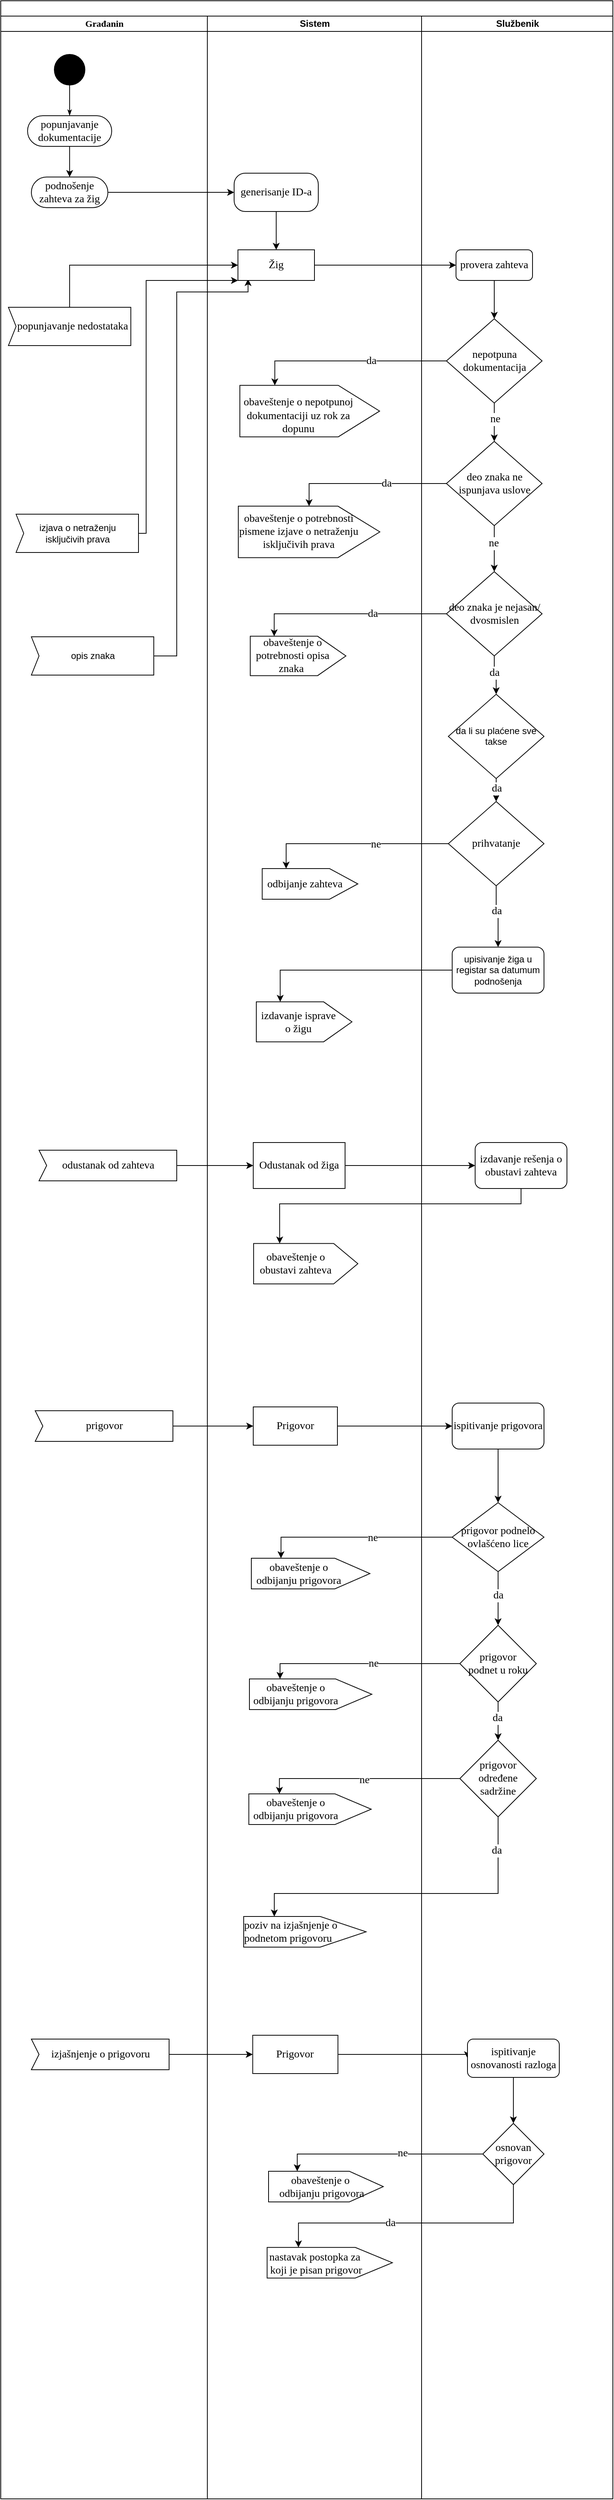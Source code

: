 <mxfile version="20.8.5" type="device"><diagram name="Page-1" id="0783ab3e-0a74-02c8-0abd-f7b4e66b4bec"><mxGraphModel dx="1750" dy="1972" grid="1" gridSize="10" guides="1" tooltips="1" connect="1" arrows="1" fold="1" page="1" pageScale="1" pageWidth="850" pageHeight="1100" background="none" math="0" shadow="0"><root><mxCell id="0"/><mxCell id="1" parent="0"/><mxCell id="1c1d494c118603dd-1" value="" style="swimlane;html=1;childLayout=stackLayout;startSize=20;rounded=0;shadow=0;comic=0;labelBackgroundColor=none;strokeWidth=1;fontFamily=Verdana;fontSize=12;align=center;" parent="1" vertex="1"><mxGeometry x="40" y="-10" width="800" height="3260" as="geometry"/></mxCell><mxCell id="1c1d494c118603dd-2" value="&lt;font face=&quot;Verdana&quot;&gt;Građanin&lt;/font&gt;" style="swimlane;html=1;startSize=20;" parent="1c1d494c118603dd-1" vertex="1"><mxGeometry y="20" width="270" height="3240" as="geometry"/></mxCell><mxCell id="60571a20871a0731-4" value="" style="ellipse;whiteSpace=wrap;html=1;rounded=0;shadow=0;comic=0;labelBackgroundColor=none;strokeWidth=1;fillColor=#000000;fontFamily=Verdana;fontSize=12;align=center;" parent="1c1d494c118603dd-2" vertex="1"><mxGeometry x="70" y="50" width="40" height="40" as="geometry"/></mxCell><mxCell id="60571a20871a0731-8" value="&lt;font style=&quot;font-size: 14px;&quot; face=&quot;Times New Roman&quot;&gt;podnošenje zahteva za žig&lt;/font&gt;" style="rounded=1;whiteSpace=wrap;html=1;shadow=0;comic=0;labelBackgroundColor=none;strokeWidth=1;fontFamily=Verdana;fontSize=12;align=center;arcSize=50;" parent="1c1d494c118603dd-2" vertex="1"><mxGeometry x="40" y="210" width="100" height="40" as="geometry"/></mxCell><mxCell id="1c1d494c118603dd-27" style="edgeStyle=orthogonalEdgeStyle;rounded=0;html=1;labelBackgroundColor=none;startArrow=none;startFill=0;startSize=5;endArrow=classicThin;endFill=1;endSize=5;jettySize=auto;orthogonalLoop=1;strokeWidth=1;fontFamily=Verdana;fontSize=12;entryX=0.5;entryY=0;entryDx=0;entryDy=0;" parent="1c1d494c118603dd-2" source="60571a20871a0731-4" target="tNvhKWB6MyAoF--lFvBi-13" edge="1"><mxGeometry relative="1" as="geometry"><Array as="points"><mxPoint x="90" y="110"/></Array></mxGeometry></mxCell><mxCell id="tNvhKWB6MyAoF--lFvBi-14" style="edgeStyle=orthogonalEdgeStyle;rounded=0;orthogonalLoop=1;jettySize=auto;html=1;exitX=0.5;exitY=1;exitDx=0;exitDy=0;entryX=0.5;entryY=0;entryDx=0;entryDy=0;" parent="1c1d494c118603dd-2" source="tNvhKWB6MyAoF--lFvBi-13" target="60571a20871a0731-8" edge="1"><mxGeometry relative="1" as="geometry"><mxPoint x="90" y="220" as="targetPoint"/></mxGeometry></mxCell><mxCell id="tNvhKWB6MyAoF--lFvBi-13" value="&lt;font face=&quot;Times New Roman&quot; style=&quot;font-size: 14px;&quot;&gt;popunjavanje dokumentacije&lt;/font&gt;" style="rounded=1;whiteSpace=wrap;html=1;shadow=0;comic=0;labelBackgroundColor=none;strokeWidth=1;fontFamily=Verdana;fontSize=12;align=center;arcSize=50;" parent="1c1d494c118603dd-2" vertex="1"><mxGeometry x="35" y="130" width="110" height="40" as="geometry"/></mxCell><mxCell id="tNvhKWB6MyAoF--lFvBi-35" value="&lt;font style=&quot;font-size: 14px;&quot; face=&quot;Times New Roman&quot;&gt;&amp;nbsp; popunjavanje nedostataka&lt;/font&gt;" style="html=1;shadow=0;dashed=0;align=center;verticalAlign=middle;shape=mxgraph.arrows2.arrow;dy=0;dx=0;notch=10;strokeColor=#000000;fontColor=#000000;fillColor=#FFFFFF;" parent="1c1d494c118603dd-2" vertex="1"><mxGeometry x="10" y="380" width="160" height="50" as="geometry"/></mxCell><mxCell id="tNvhKWB6MyAoF--lFvBi-41" value="&lt;font face=&quot;Times New Roman&quot;&gt;&lt;span style=&quot;font-size: 14px;&quot;&gt;odustanak od zahteva&lt;br&gt;&lt;/span&gt;&lt;/font&gt;" style="html=1;shadow=0;dashed=0;align=center;verticalAlign=middle;shape=mxgraph.arrows2.arrow;dy=0;dx=0;notch=10;strokeColor=#000000;fontColor=#000000;fillColor=#FFFFFF;" parent="1c1d494c118603dd-2" vertex="1"><mxGeometry x="50" y="1480" width="180" height="40" as="geometry"/></mxCell><mxCell id="tNvhKWB6MyAoF--lFvBi-82" value="izjava o netraženju &lt;br&gt;isključivih prava" style="html=1;shadow=0;dashed=0;align=center;verticalAlign=middle;shape=mxgraph.arrows2.arrow;dy=0;dx=0;notch=10;strokeColor=#000000;fontColor=#000000;fillColor=#FFFFFF;" parent="1c1d494c118603dd-2" vertex="1"><mxGeometry x="20" y="650" width="160" height="50" as="geometry"/></mxCell><mxCell id="tNvhKWB6MyAoF--lFvBi-84" value="opis znaka" style="html=1;shadow=0;dashed=0;align=center;verticalAlign=middle;shape=mxgraph.arrows2.arrow;dy=0;dx=0;notch=10;strokeColor=#000000;fontColor=#000000;fillColor=#FFFFFF;" parent="1c1d494c118603dd-2" vertex="1"><mxGeometry x="40" y="810" width="160" height="50" as="geometry"/></mxCell><mxCell id="tNvhKWB6MyAoF--lFvBi-40" value="&lt;font face=&quot;Times New Roman&quot;&gt;&lt;span style=&quot;font-size: 14px;&quot;&gt;prigovor&lt;/span&gt;&lt;/font&gt;" style="html=1;shadow=0;dashed=0;align=center;verticalAlign=middle;shape=mxgraph.arrows2.arrow;dy=0;dx=0;notch=10;strokeColor=#000000;fontColor=#000000;fillColor=#FFFFFF;" parent="1c1d494c118603dd-2" vertex="1"><mxGeometry x="45" y="1820" width="180" height="40" as="geometry"/></mxCell><mxCell id="tNvhKWB6MyAoF--lFvBi-275" value="&lt;font face=&quot;Times New Roman&quot;&gt;&lt;span style=&quot;font-size: 14px;&quot;&gt;izjašnjenje o prigovoru&lt;/span&gt;&lt;/font&gt;" style="html=1;shadow=0;dashed=0;align=center;verticalAlign=middle;shape=mxgraph.arrows2.arrow;dy=0;dx=0;notch=10;strokeColor=#000000;fontColor=#000000;fillColor=#FFFFFF;" parent="1c1d494c118603dd-2" vertex="1"><mxGeometry x="40" y="2640" width="180" height="40" as="geometry"/></mxCell><mxCell id="1c1d494c118603dd-42" style="edgeStyle=none;rounded=0;html=1;labelBackgroundColor=none;startArrow=none;startFill=0;startSize=5;endArrow=classicThin;endFill=1;endSize=5;jettySize=auto;orthogonalLoop=1;strokeWidth=1;fontFamily=Verdana;fontSize=12" parent="1c1d494c118603dd-1" edge="1"><mxGeometry relative="1" as="geometry"><mxPoint x="435" y="628.043" as="sourcePoint"/></mxGeometry></mxCell><mxCell id="tNvhKWB6MyAoF--lFvBi-62" style="edgeStyle=orthogonalEdgeStyle;rounded=0;orthogonalLoop=1;jettySize=auto;html=1;fontFamily=Times New Roman;fontSize=14;" parent="1c1d494c118603dd-1" source="60571a20871a0731-8" target="tNvhKWB6MyAoF--lFvBi-20" edge="1"><mxGeometry relative="1" as="geometry"/></mxCell><mxCell id="tNvhKWB6MyAoF--lFvBi-63" style="edgeStyle=orthogonalEdgeStyle;rounded=0;orthogonalLoop=1;jettySize=auto;html=1;fontFamily=Times New Roman;fontSize=14;" parent="1c1d494c118603dd-1" source="tNvhKWB6MyAoF--lFvBi-35" target="tNvhKWB6MyAoF--lFvBi-22" edge="1"><mxGeometry relative="1" as="geometry"><Array as="points"><mxPoint x="90" y="345"/></Array></mxGeometry></mxCell><mxCell id="tNvhKWB6MyAoF--lFvBi-91" style="edgeStyle=orthogonalEdgeStyle;rounded=0;orthogonalLoop=1;jettySize=auto;html=1;fontFamily=Times New Roman;fontSize=14;entryX=1;entryY=0.25;entryDx=0;entryDy=0;" parent="1c1d494c118603dd-1" source="tNvhKWB6MyAoF--lFvBi-38" target="tNvhKWB6MyAoF--lFvBi-92" edge="1"><mxGeometry relative="1" as="geometry"><mxPoint x="340.69" y="1278.9" as="targetPoint"/></mxGeometry></mxCell><mxCell id="tNvhKWB6MyAoF--lFvBi-44" style="edgeStyle=orthogonalEdgeStyle;rounded=0;orthogonalLoop=1;jettySize=auto;html=1;fontFamily=Times New Roman;fontSize=14;exitX=1;exitY=0.5;exitDx=0;exitDy=0;exitPerimeter=0;" parent="1c1d494c118603dd-1" source="tNvhKWB6MyAoF--lFvBi-41" target="tNvhKWB6MyAoF--lFvBi-45" edge="1"><mxGeometry relative="1" as="geometry"><mxPoint x="340" y="1105" as="targetPoint"/><mxPoint x="210" y="1105" as="sourcePoint"/><Array as="points"><mxPoint x="290" y="1520"/><mxPoint x="290" y="1520"/></Array></mxGeometry></mxCell><mxCell id="tNvhKWB6MyAoF--lFvBi-46" style="edgeStyle=orthogonalEdgeStyle;rounded=0;orthogonalLoop=1;jettySize=auto;html=1;fontFamily=Times New Roman;fontSize=14;entryX=0;entryY=0.5;entryDx=0;entryDy=0;" parent="1c1d494c118603dd-1" source="tNvhKWB6MyAoF--lFvBi-45" target="tNvhKWB6MyAoF--lFvBi-47" edge="1"><mxGeometry relative="1" as="geometry"><mxPoint x="590" y="1105" as="targetPoint"/></mxGeometry></mxCell><mxCell id="tNvhKWB6MyAoF--lFvBi-70" style="edgeStyle=orthogonalEdgeStyle;rounded=0;orthogonalLoop=1;jettySize=auto;html=1;entryX=1;entryY=0.5;entryDx=0;entryDy=0;fontFamily=Times New Roman;fontSize=14;" parent="1c1d494c118603dd-1" source="tNvhKWB6MyAoF--lFvBi-55" target="tNvhKWB6MyAoF--lFvBi-58" edge="1"><mxGeometry relative="1" as="geometry"/></mxCell><mxCell id="tNvhKWB6MyAoF--lFvBi-75" value="da" style="edgeLabel;html=1;align=center;verticalAlign=middle;resizable=0;points=[];fontSize=14;fontFamily=Times New Roman;" parent="tNvhKWB6MyAoF--lFvBi-70" vertex="1" connectable="0"><mxGeometry x="-0.242" relative="1" as="geometry"><mxPoint as="offset"/></mxGeometry></mxCell><mxCell id="tNvhKWB6MyAoF--lFvBi-80" style="edgeStyle=orthogonalEdgeStyle;rounded=0;orthogonalLoop=1;jettySize=auto;html=1;entryX=1;entryY=0.25;entryDx=0;entryDy=0;fontFamily=Times New Roman;fontSize=14;" parent="1c1d494c118603dd-1" source="tNvhKWB6MyAoF--lFvBi-73" target="tNvhKWB6MyAoF--lFvBi-78" edge="1"><mxGeometry relative="1" as="geometry"/></mxCell><mxCell id="tNvhKWB6MyAoF--lFvBi-81" value="da" style="edgeLabel;html=1;align=center;verticalAlign=middle;resizable=0;points=[];fontSize=14;fontFamily=Times New Roman;" parent="tNvhKWB6MyAoF--lFvBi-80" vertex="1" connectable="0"><mxGeometry x="-0.241" relative="1" as="geometry"><mxPoint as="offset"/></mxGeometry></mxCell><mxCell id="tNvhKWB6MyAoF--lFvBi-83" style="edgeStyle=orthogonalEdgeStyle;rounded=0;orthogonalLoop=1;jettySize=auto;html=1;entryX=0;entryY=1;entryDx=0;entryDy=0;fontFamily=Times New Roman;fontSize=14;" parent="1c1d494c118603dd-1" source="tNvhKWB6MyAoF--lFvBi-82" target="tNvhKWB6MyAoF--lFvBi-22" edge="1"><mxGeometry relative="1" as="geometry"><Array as="points"><mxPoint x="190" y="695"/><mxPoint x="190" y="365"/></Array></mxGeometry></mxCell><mxCell id="tNvhKWB6MyAoF--lFvBi-85" style="edgeStyle=orthogonalEdgeStyle;rounded=0;orthogonalLoop=1;jettySize=auto;html=1;entryX=0.132;entryY=0.952;entryDx=0;entryDy=0;entryPerimeter=0;fontFamily=Times New Roman;fontSize=14;" parent="1c1d494c118603dd-1" source="tNvhKWB6MyAoF--lFvBi-84" target="tNvhKWB6MyAoF--lFvBi-22" edge="1"><mxGeometry relative="1" as="geometry"><Array as="points"><mxPoint x="230" y="855"/><mxPoint x="230" y="380"/><mxPoint x="323" y="380"/></Array></mxGeometry></mxCell><mxCell id="tNvhKWB6MyAoF--lFvBi-167" value="" style="edgeStyle=orthogonalEdgeStyle;rounded=0;orthogonalLoop=1;jettySize=auto;html=1;fontFamily=Times New Roman;fontSize=14;entryX=1;entryY=0.25;entryDx=0;entryDy=0;" parent="1c1d494c118603dd-1" source="tNvhKWB6MyAoF--lFvBi-86" target="tNvhKWB6MyAoF--lFvBi-164" edge="1"><mxGeometry relative="1" as="geometry"/></mxCell><mxCell id="tNvhKWB6MyAoF--lFvBi-301" value="ne" style="edgeLabel;html=1;align=center;verticalAlign=middle;resizable=0;points=[];fontSize=14;fontFamily=Times New Roman;" parent="tNvhKWB6MyAoF--lFvBi-167" vertex="1" connectable="0"><mxGeometry x="-0.22" y="1" relative="1" as="geometry"><mxPoint as="offset"/></mxGeometry></mxCell><mxCell id="tNvhKWB6MyAoF--lFvBi-172" style="edgeStyle=orthogonalEdgeStyle;rounded=0;orthogonalLoop=1;jettySize=auto;html=1;fontFamily=Times New Roman;fontSize=14;" parent="1c1d494c118603dd-1" source="tNvhKWB6MyAoF--lFvBi-40" target="tNvhKWB6MyAoF--lFvBi-171" edge="1"><mxGeometry relative="1" as="geometry"/></mxCell><mxCell id="tNvhKWB6MyAoF--lFvBi-262" style="edgeStyle=orthogonalEdgeStyle;rounded=0;orthogonalLoop=1;jettySize=auto;html=1;entryX=1;entryY=0.25;entryDx=0;entryDy=0;fontFamily=Times New Roman;fontSize=14;" parent="1c1d494c118603dd-1" source="tNvhKWB6MyAoF--lFvBi-175" target="tNvhKWB6MyAoF--lFvBi-185" edge="1"><mxGeometry relative="1" as="geometry"/></mxCell><mxCell id="tNvhKWB6MyAoF--lFvBi-303" value="ne" style="edgeLabel;html=1;align=center;verticalAlign=middle;resizable=0;points=[];fontSize=14;fontFamily=Times New Roman;" parent="tNvhKWB6MyAoF--lFvBi-262" vertex="1" connectable="0"><mxGeometry x="-0.173" y="1" relative="1" as="geometry"><mxPoint as="offset"/></mxGeometry></mxCell><mxCell id="tNvhKWB6MyAoF--lFvBi-267" style="edgeStyle=orthogonalEdgeStyle;rounded=0;orthogonalLoop=1;jettySize=auto;html=1;fontFamily=Times New Roman;fontSize=14;entryX=1;entryY=0.25;entryDx=0;entryDy=0;" parent="1c1d494c118603dd-1" source="tNvhKWB6MyAoF--lFvBi-177" target="tNvhKWB6MyAoF--lFvBi-261" edge="1"><mxGeometry relative="1" as="geometry"><mxPoint x="500" y="2130" as="targetPoint"/></mxGeometry></mxCell><mxCell id="tNvhKWB6MyAoF--lFvBi-304" value="ne" style="edgeLabel;html=1;align=center;verticalAlign=middle;resizable=0;points=[];fontSize=14;fontFamily=Times New Roman;" parent="tNvhKWB6MyAoF--lFvBi-267" vertex="1" connectable="0"><mxGeometry x="-0.109" relative="1" as="geometry"><mxPoint as="offset"/></mxGeometry></mxCell><mxCell id="tNvhKWB6MyAoF--lFvBi-268" style="edgeStyle=orthogonalEdgeStyle;rounded=0;orthogonalLoop=1;jettySize=auto;html=1;entryX=1;entryY=0.25;entryDx=0;entryDy=0;fontFamily=Times New Roman;fontSize=14;" parent="1c1d494c118603dd-1" source="tNvhKWB6MyAoF--lFvBi-182" target="tNvhKWB6MyAoF--lFvBi-264" edge="1"><mxGeometry relative="1" as="geometry"/></mxCell><mxCell id="tNvhKWB6MyAoF--lFvBi-305" value="ne" style="edgeLabel;html=1;align=center;verticalAlign=middle;resizable=0;points=[];fontSize=14;fontFamily=Times New Roman;" parent="tNvhKWB6MyAoF--lFvBi-268" vertex="1" connectable="0"><mxGeometry x="-0.017" y="2" relative="1" as="geometry"><mxPoint as="offset"/></mxGeometry></mxCell><mxCell id="tNvhKWB6MyAoF--lFvBi-272" style="edgeStyle=orthogonalEdgeStyle;rounded=0;orthogonalLoop=1;jettySize=auto;html=1;entryX=1;entryY=0.25;entryDx=0;entryDy=0;fontFamily=Times New Roman;fontSize=14;" parent="1c1d494c118603dd-1" source="tNvhKWB6MyAoF--lFvBi-182" target="tNvhKWB6MyAoF--lFvBi-269" edge="1"><mxGeometry relative="1" as="geometry"><Array as="points"><mxPoint x="650" y="2470"/><mxPoint x="358" y="2470"/></Array></mxGeometry></mxCell><mxCell id="tNvhKWB6MyAoF--lFvBi-273" value="da" style="edgeLabel;html=1;align=center;verticalAlign=middle;resizable=0;points=[];fontSize=14;fontFamily=Times New Roman;" parent="tNvhKWB6MyAoF--lFvBi-272" vertex="1" connectable="0"><mxGeometry x="-0.793" y="-2" relative="1" as="geometry"><mxPoint as="offset"/></mxGeometry></mxCell><mxCell id="tNvhKWB6MyAoF--lFvBi-279" value="" style="edgeStyle=orthogonalEdgeStyle;rounded=0;orthogonalLoop=1;jettySize=auto;html=1;fontFamily=Times New Roman;fontSize=14;" parent="1c1d494c118603dd-1" source="tNvhKWB6MyAoF--lFvBi-275" target="tNvhKWB6MyAoF--lFvBi-278" edge="1"><mxGeometry relative="1" as="geometry"/></mxCell><mxCell id="tNvhKWB6MyAoF--lFvBi-284" style="edgeStyle=orthogonalEdgeStyle;rounded=0;orthogonalLoop=1;jettySize=auto;html=1;entryX=0;entryY=0.5;entryDx=0;entryDy=0;fontFamily=Times New Roman;fontSize=14;" parent="1c1d494c118603dd-1" source="tNvhKWB6MyAoF--lFvBi-278" target="tNvhKWB6MyAoF--lFvBi-283" edge="1"><mxGeometry relative="1" as="geometry"><Array as="points"><mxPoint x="610" y="2680"/></Array></mxGeometry></mxCell><mxCell id="1c1d494c118603dd-3" value="Sistem" style="swimlane;html=1;startSize=20;" parent="1c1d494c118603dd-1" vertex="1"><mxGeometry x="270" y="20" width="280" height="3240" as="geometry"/></mxCell><mxCell id="tNvhKWB6MyAoF--lFvBi-23" value="" style="edgeStyle=orthogonalEdgeStyle;rounded=0;orthogonalLoop=1;jettySize=auto;html=1;" parent="1c1d494c118603dd-3" source="tNvhKWB6MyAoF--lFvBi-20" target="tNvhKWB6MyAoF--lFvBi-22" edge="1"><mxGeometry relative="1" as="geometry"/></mxCell><mxCell id="tNvhKWB6MyAoF--lFvBi-20" value="&lt;font style=&quot;font-size: 14px;&quot; face=&quot;Times New Roman&quot;&gt;generisanje ID-a&lt;/font&gt;" style="whiteSpace=wrap;html=1;fontFamily=Verdana;fillColor=rgb(255, 255, 255);rounded=1;shadow=0;comic=0;labelBackgroundColor=none;strokeWidth=1;arcSize=29;" parent="1c1d494c118603dd-3" vertex="1"><mxGeometry x="35" y="205" width="110" height="50" as="geometry"/></mxCell><mxCell id="tNvhKWB6MyAoF--lFvBi-22" value="&lt;font style=&quot;font-size: 14px;&quot; face=&quot;Times New Roman&quot;&gt;Žig&lt;/font&gt;" style="whiteSpace=wrap;html=1;fontFamily=Verdana;fillColor=rgb(255, 255, 255);rounded=1;shadow=0;comic=0;labelBackgroundColor=none;strokeWidth=1;arcSize=0;" parent="1c1d494c118603dd-3" vertex="1"><mxGeometry x="40" y="305" width="100" height="40" as="geometry"/></mxCell><mxCell id="tNvhKWB6MyAoF--lFvBi-9" value="" style="shape=offPageConnector;whiteSpace=wrap;html=1;strokeColor=#000000;fillColor=#FFFFFF;rotation=-90;size=0.296;" parent="1c1d494c118603dd-3" vertex="1"><mxGeometry x="100.23" y="424.15" width="67.19" height="182.65" as="geometry"/></mxCell><mxCell id="tNvhKWB6MyAoF--lFvBi-34" value="&lt;font face=&quot;Times New Roman&quot;&gt;obaveštenje o nepotpunoj dokumentaciji uz rok za dopunu&lt;/font&gt;" style="text;html=1;strokeColor=none;fillColor=none;align=center;verticalAlign=middle;whiteSpace=wrap;rounded=0;fontSize=14;" parent="1c1d494c118603dd-3" vertex="1"><mxGeometry x="43.59" y="510.0" width="150" height="21.26" as="geometry"/></mxCell><mxCell id="tNvhKWB6MyAoF--lFvBi-45" value="Odustanak od žiga" style="rounded=1;whiteSpace=wrap;html=1;fontFamily=Times New Roman;fontSize=14;arcSize=0;" parent="1c1d494c118603dd-3" vertex="1"><mxGeometry x="60" y="1470" width="120" height="60" as="geometry"/></mxCell><mxCell id="tNvhKWB6MyAoF--lFvBi-49" value="" style="shape=offPageConnector;whiteSpace=wrap;html=1;strokeColor=#000000;fillColor=#FFFFFF;rotation=-90;size=0.232;" parent="1c1d494c118603dd-3" vertex="1"><mxGeometry x="102.19" y="1560" width="52.81" height="136.25" as="geometry"/></mxCell><mxCell id="tNvhKWB6MyAoF--lFvBi-50" value="obaveštenje o &lt;br&gt;obustavi zahteva" style="text;html=1;align=center;verticalAlign=middle;resizable=0;points=[];autosize=1;strokeColor=none;fillColor=none;fontSize=14;fontFamily=Times New Roman;" parent="1c1d494c118603dd-3" vertex="1"><mxGeometry x="55" y="1603.13" width="120" height="50" as="geometry"/></mxCell><mxCell id="tNvhKWB6MyAoF--lFvBi-58" value="" style="shape=offPageConnector;whiteSpace=wrap;html=1;strokeColor=#000000;fillColor=#FFFFFF;rotation=-90;size=0.296;" parent="1c1d494c118603dd-3" vertex="1"><mxGeometry x="99.37" y="580.63" width="67.19" height="185" as="geometry"/></mxCell><mxCell id="tNvhKWB6MyAoF--lFvBi-59" value="obaveštenje o potrebnosti &lt;br&gt;pismene izjave o netraženju &lt;br&gt;isključivih prava" style="text;html=1;align=center;verticalAlign=middle;resizable=0;points=[];autosize=1;strokeColor=none;fillColor=none;fontSize=14;fontFamily=Times New Roman;" parent="1c1d494c118603dd-3" vertex="1"><mxGeometry x="28.61" y="643.13" width="180" height="60" as="geometry"/></mxCell><mxCell id="tNvhKWB6MyAoF--lFvBi-78" value="" style="shape=offPageConnector;whiteSpace=wrap;html=1;strokeColor=#000000;fillColor=#FFFFFF;rotation=-90;size=0.296;" parent="1c1d494c118603dd-3" vertex="1"><mxGeometry x="92.9" y="772.5" width="51.41" height="125" as="geometry"/></mxCell><mxCell id="tNvhKWB6MyAoF--lFvBi-79" value="obaveštenje o potrebnosti opisa znaka&amp;nbsp;" style="text;html=1;strokeColor=none;fillColor=none;align=center;verticalAlign=middle;whiteSpace=wrap;rounded=0;fontFamily=Times New Roman;fontSize=14;" parent="1c1d494c118603dd-3" vertex="1"><mxGeometry x="48.9" y="820" width="125" height="30" as="geometry"/></mxCell><mxCell id="tNvhKWB6MyAoF--lFvBi-92" value="" style="shape=offPageConnector;whiteSpace=wrap;html=1;strokeColor=#000000;fillColor=#FFFFFF;rotation=-90;size=0.296;" parent="1c1d494c118603dd-3" vertex="1"><mxGeometry x="100.4" y="1250" width="52.19" height="125" as="geometry"/></mxCell><mxCell id="tNvhKWB6MyAoF--lFvBi-93" value="izdavanje isprave o žigu" style="text;html=1;strokeColor=none;fillColor=none;align=center;verticalAlign=middle;whiteSpace=wrap;rounded=0;fontFamily=Times New Roman;fontSize=14;" parent="1c1d494c118603dd-3" vertex="1"><mxGeometry x="68.61" y="1298.75" width="100" height="27.5" as="geometry"/></mxCell><mxCell id="tNvhKWB6MyAoF--lFvBi-164" value="" style="shape=offPageConnector;whiteSpace=wrap;html=1;strokeColor=#000000;fillColor=#FFFFFF;rotation=-90;size=0.296;" parent="1c1d494c118603dd-3" vertex="1"><mxGeometry x="114.22" y="1070" width="40" height="125" as="geometry"/></mxCell><mxCell id="tNvhKWB6MyAoF--lFvBi-166" value="odbijanje zahteva" style="text;html=1;strokeColor=none;fillColor=none;align=center;verticalAlign=middle;whiteSpace=wrap;rounded=0;fontFamily=Times New Roman;fontSize=14;" parent="1c1d494c118603dd-3" vertex="1"><mxGeometry x="65.0" y="1117.5" width="125" height="30" as="geometry"/></mxCell><mxCell id="tNvhKWB6MyAoF--lFvBi-171" value="Prigovor" style="rounded=1;whiteSpace=wrap;html=1;fontFamily=Times New Roman;fontSize=14;arcSize=0;" parent="1c1d494c118603dd-3" vertex="1"><mxGeometry x="60" y="1815" width="110" height="50" as="geometry"/></mxCell><mxCell id="tNvhKWB6MyAoF--lFvBi-185" value="" style="shape=offPageConnector;whiteSpace=wrap;html=1;strokeColor=#000000;fillColor=#FFFFFF;rotation=-90;size=0.296;" parent="1c1d494c118603dd-3" vertex="1"><mxGeometry x="115" y="1955" width="40" height="155" as="geometry"/></mxCell><mxCell id="tNvhKWB6MyAoF--lFvBi-261" value="" style="shape=offPageConnector;whiteSpace=wrap;html=1;strokeColor=#000000;fillColor=#FFFFFF;rotation=-90;size=0.296;" parent="1c1d494c118603dd-3" vertex="1"><mxGeometry x="115" y="2110" width="40" height="160" as="geometry"/></mxCell><mxCell id="tNvhKWB6MyAoF--lFvBi-263" value="obaveštenje o &lt;br&gt;odbijanju prigovora" style="text;html=1;align=center;verticalAlign=middle;resizable=0;points=[];autosize=1;strokeColor=none;fillColor=none;fontSize=14;fontFamily=Times New Roman;" parent="1c1d494c118603dd-3" vertex="1"><mxGeometry x="53.6" y="2007.5" width="130" height="50" as="geometry"/></mxCell><mxCell id="tNvhKWB6MyAoF--lFvBi-264" value="" style="shape=offPageConnector;whiteSpace=wrap;html=1;strokeColor=#000000;fillColor=#FFFFFF;rotation=-90;size=0.296;" parent="1c1d494c118603dd-3" vertex="1"><mxGeometry x="114.22" y="2260" width="40" height="160" as="geometry"/></mxCell><mxCell id="tNvhKWB6MyAoF--lFvBi-265" value="obaveštenje o &lt;br&gt;odbijanju prigovora" style="text;html=1;align=center;verticalAlign=middle;resizable=0;points=[];autosize=1;strokeColor=none;fillColor=none;fontSize=14;fontFamily=Times New Roman;" parent="1c1d494c118603dd-3" vertex="1"><mxGeometry x="50.0" y="2315" width="130" height="50" as="geometry"/></mxCell><mxCell id="tNvhKWB6MyAoF--lFvBi-266" value="obaveštenje o &lt;br&gt;odbijanju prigovora" style="text;html=1;align=center;verticalAlign=middle;resizable=0;points=[];autosize=1;strokeColor=none;fillColor=none;fontSize=14;fontFamily=Times New Roman;" parent="1c1d494c118603dd-3" vertex="1"><mxGeometry x="50.0" y="2165" width="130" height="50" as="geometry"/></mxCell><mxCell id="tNvhKWB6MyAoF--lFvBi-269" value="" style="shape=offPageConnector;whiteSpace=wrap;html=1;strokeColor=#000000;fillColor=#FFFFFF;rotation=-90;size=0.375;" parent="1c1d494c118603dd-3" vertex="1"><mxGeometry x="107.5" y="2420" width="40" height="160" as="geometry"/></mxCell><mxCell id="tNvhKWB6MyAoF--lFvBi-274" value="&amp;nbsp; poziv na izjašnjenje o&lt;br&gt;podnetom prigovoru" style="text;html=1;align=center;verticalAlign=middle;resizable=0;points=[];autosize=1;strokeColor=none;fillColor=none;fontSize=14;fontFamily=Times New Roman;" parent="1c1d494c118603dd-3" vertex="1"><mxGeometry x="30.0" y="2475" width="150" height="50" as="geometry"/></mxCell><mxCell id="tNvhKWB6MyAoF--lFvBi-278" value="Prigovor" style="rounded=0;whiteSpace=wrap;html=1;fontFamily=Times New Roman;fontSize=14;" parent="1c1d494c118603dd-3" vertex="1"><mxGeometry x="59.3" y="2635" width="111.39" height="50" as="geometry"/></mxCell><mxCell id="tNvhKWB6MyAoF--lFvBi-286" value="" style="shape=offPageConnector;whiteSpace=wrap;html=1;strokeColor=#000000;fillColor=#FFFFFF;rotation=-90;size=0.296;" parent="1c1d494c118603dd-3" vertex="1"><mxGeometry x="135" y="2757.5" width="40" height="150" as="geometry"/></mxCell><mxCell id="tNvhKWB6MyAoF--lFvBi-289" value="obaveštenje o&amp;nbsp;&lt;br&gt;odbijanju prigovora" style="text;html=1;align=center;verticalAlign=middle;resizable=0;points=[];autosize=1;strokeColor=none;fillColor=none;fontSize=14;fontFamily=Times New Roman;" parent="1c1d494c118603dd-3" vertex="1"><mxGeometry x="83.6" y="2807.5" width="130" height="50" as="geometry"/></mxCell><mxCell id="tNvhKWB6MyAoF--lFvBi-32" value="" style="shape=offPageConnector;whiteSpace=wrap;html=1;strokeColor=#000000;fillColor=#FFFFFF;rotation=-90;size=0.296;" parent="1c1d494c118603dd-3" vertex="1"><mxGeometry x="140" y="2850" width="40" height="163.75" as="geometry"/></mxCell><mxCell id="tNvhKWB6MyAoF--lFvBi-295" value="nastavak postopka za&lt;br&gt;&amp;nbsp;koji je pisan prigovor" style="text;html=1;align=center;verticalAlign=middle;resizable=0;points=[];autosize=1;strokeColor=none;fillColor=none;fontSize=14;fontFamily=Times New Roman;" parent="1c1d494c118603dd-3" vertex="1"><mxGeometry x="65.0" y="2907.5" width="150" height="50" as="geometry"/></mxCell><mxCell id="1c1d494c118603dd-4" value="Službenik" style="swimlane;html=1;startSize=20;" parent="1c1d494c118603dd-1" vertex="1"><mxGeometry x="550" y="20" width="250" height="3240" as="geometry"/></mxCell><mxCell id="1c1d494c118603dd-48" style="edgeStyle=none;rounded=0;html=1;dashed=1;labelBackgroundColor=none;startArrow=none;startFill=0;startSize=5;endArrow=oval;endFill=0;endSize=5;jettySize=auto;orthogonalLoop=1;strokeWidth=1;fontFamily=Verdana;fontSize=12" parent="1c1d494c118603dd-4" edge="1"><mxGeometry relative="1" as="geometry"><mxPoint x="122.955" y="238" as="targetPoint"/></mxGeometry></mxCell><mxCell id="tNvhKWB6MyAoF--lFvBi-64" value="" style="edgeStyle=orthogonalEdgeStyle;rounded=0;orthogonalLoop=1;jettySize=auto;html=1;fontFamily=Times New Roman;fontSize=14;" parent="1c1d494c118603dd-4" source="tNvhKWB6MyAoF--lFvBi-27" target="tNvhKWB6MyAoF--lFvBi-30" edge="1"><mxGeometry relative="1" as="geometry"/></mxCell><mxCell id="tNvhKWB6MyAoF--lFvBi-27" value="&lt;font face=&quot;Times New Roman&quot; style=&quot;font-size: 14px;&quot;&gt;provera zahteva&lt;/font&gt;" style="rounded=1;whiteSpace=wrap;html=1;" parent="1c1d494c118603dd-4" vertex="1"><mxGeometry x="45" y="305" width="100" height="40" as="geometry"/></mxCell><mxCell id="tNvhKWB6MyAoF--lFvBi-69" value="" style="edgeStyle=orthogonalEdgeStyle;rounded=0;orthogonalLoop=1;jettySize=auto;html=1;fontFamily=Times New Roman;fontSize=14;" parent="1c1d494c118603dd-4" source="tNvhKWB6MyAoF--lFvBi-30" target="tNvhKWB6MyAoF--lFvBi-55" edge="1"><mxGeometry relative="1" as="geometry"/></mxCell><mxCell id="tNvhKWB6MyAoF--lFvBi-298" value="ne" style="edgeLabel;html=1;align=center;verticalAlign=middle;resizable=0;points=[];fontSize=14;fontFamily=Times New Roman;" parent="tNvhKWB6MyAoF--lFvBi-69" vertex="1" connectable="0"><mxGeometry x="-0.184" y="1" relative="1" as="geometry"><mxPoint as="offset"/></mxGeometry></mxCell><mxCell id="tNvhKWB6MyAoF--lFvBi-30" value="&lt;font face=&quot;Times New Roman&quot; style=&quot;font-size: 14px;&quot;&gt;nepotpuna dokumentacija&lt;/font&gt;" style="rhombus;whiteSpace=wrap;html=1;" parent="1c1d494c118603dd-4" vertex="1"><mxGeometry x="32.5" y="395" width="125" height="110" as="geometry"/></mxCell><mxCell id="tNvhKWB6MyAoF--lFvBi-38" value="upisivanje žiga u registar sa datumum podnošenja" style="rounded=1;whiteSpace=wrap;html=1;fillColor=rgb(255, 255, 255);" parent="1c1d494c118603dd-4" vertex="1"><mxGeometry x="40" y="1215" width="120" height="60" as="geometry"/></mxCell><mxCell id="tNvhKWB6MyAoF--lFvBi-47" value="izdavanje rešenja o obustavi zahteva" style="rounded=1;whiteSpace=wrap;html=1;fontFamily=Times New Roman;fontSize=14;" parent="1c1d494c118603dd-4" vertex="1"><mxGeometry x="70" y="1470" width="120" height="60" as="geometry"/></mxCell><mxCell id="tNvhKWB6MyAoF--lFvBi-74" value="" style="edgeStyle=orthogonalEdgeStyle;rounded=0;orthogonalLoop=1;jettySize=auto;html=1;fontFamily=Times New Roman;fontSize=14;" parent="1c1d494c118603dd-4" source="tNvhKWB6MyAoF--lFvBi-55" target="tNvhKWB6MyAoF--lFvBi-73" edge="1"><mxGeometry relative="1" as="geometry"/></mxCell><mxCell id="tNvhKWB6MyAoF--lFvBi-76" value="ne" style="edgeLabel;html=1;align=center;verticalAlign=middle;resizable=0;points=[];fontSize=14;fontFamily=Times New Roman;" parent="tNvhKWB6MyAoF--lFvBi-74" vertex="1" connectable="0"><mxGeometry x="-0.25" y="-1" relative="1" as="geometry"><mxPoint as="offset"/></mxGeometry></mxCell><mxCell id="tNvhKWB6MyAoF--lFvBi-55" value="&lt;font face=&quot;Times New Roman&quot;&gt;&lt;span style=&quot;font-size: 14px;&quot;&gt;deo znaka ne ispunjava uslove&lt;/span&gt;&lt;/font&gt;" style="rhombus;whiteSpace=wrap;html=1;" parent="1c1d494c118603dd-4" vertex="1"><mxGeometry x="32.5" y="555" width="125" height="110" as="geometry"/></mxCell><mxCell id="tNvhKWB6MyAoF--lFvBi-87" value="" style="edgeStyle=orthogonalEdgeStyle;rounded=0;orthogonalLoop=1;jettySize=auto;html=1;fontFamily=Times New Roman;fontSize=14;entryX=0.5;entryY=0;entryDx=0;entryDy=0;" parent="1c1d494c118603dd-4" source="tNvhKWB6MyAoF--lFvBi-73" target="tNvhKWB6MyAoF--lFvBi-155" edge="1"><mxGeometry relative="1" as="geometry"/></mxCell><mxCell id="tNvhKWB6MyAoF--lFvBi-88" value="da" style="edgeLabel;html=1;align=center;verticalAlign=middle;resizable=0;points=[];fontSize=14;fontFamily=Times New Roman;" parent="tNvhKWB6MyAoF--lFvBi-87" vertex="1" connectable="0"><mxGeometry x="-0.17" relative="1" as="geometry"><mxPoint as="offset"/></mxGeometry></mxCell><mxCell id="tNvhKWB6MyAoF--lFvBi-73" value="&lt;font face=&quot;Times New Roman&quot;&gt;&lt;span style=&quot;font-size: 14px;&quot;&gt;deo znaka je nejasan/&lt;br&gt;dvosmislen&lt;br&gt;&lt;/span&gt;&lt;/font&gt;" style="rhombus;whiteSpace=wrap;html=1;" parent="1c1d494c118603dd-4" vertex="1"><mxGeometry x="32.5" y="725" width="125" height="110" as="geometry"/></mxCell><mxCell id="tNvhKWB6MyAoF--lFvBi-161" value="" style="edgeStyle=orthogonalEdgeStyle;rounded=0;orthogonalLoop=1;jettySize=auto;html=1;fontFamily=Times New Roman;fontSize=14;" parent="1c1d494c118603dd-4" source="tNvhKWB6MyAoF--lFvBi-155" target="tNvhKWB6MyAoF--lFvBi-86" edge="1"><mxGeometry relative="1" as="geometry"/></mxCell><mxCell id="tNvhKWB6MyAoF--lFvBi-300" value="da" style="edgeLabel;html=1;align=center;verticalAlign=middle;resizable=0;points=[];fontSize=14;fontFamily=Times New Roman;" parent="tNvhKWB6MyAoF--lFvBi-161" vertex="1" connectable="0"><mxGeometry x="-0.503" relative="1" as="geometry"><mxPoint as="offset"/></mxGeometry></mxCell><mxCell id="tNvhKWB6MyAoF--lFvBi-155" value="&lt;p style=&quot;line-height: 110%;&quot;&gt;da li su plaćene sve takse&lt;font face=&quot;Times New Roman&quot;&gt;&lt;span style=&quot;font-size: 14px;&quot;&gt;&lt;br&gt;&lt;/span&gt;&lt;/font&gt;&lt;/p&gt;" style="rhombus;whiteSpace=wrap;html=1;fillColor=rgb(255, 255, 255);" parent="1c1d494c118603dd-4" vertex="1"><mxGeometry x="35" y="885" width="125" height="110" as="geometry"/></mxCell><mxCell id="tNvhKWB6MyAoF--lFvBi-162" value="" style="edgeStyle=orthogonalEdgeStyle;rounded=0;orthogonalLoop=1;jettySize=auto;html=1;fontFamily=Times New Roman;fontSize=14;" parent="1c1d494c118603dd-4" source="tNvhKWB6MyAoF--lFvBi-86" target="tNvhKWB6MyAoF--lFvBi-38" edge="1"><mxGeometry relative="1" as="geometry"/></mxCell><mxCell id="tNvhKWB6MyAoF--lFvBi-163" value="da" style="edgeLabel;html=1;align=center;verticalAlign=middle;resizable=0;points=[];fontSize=14;fontFamily=Times New Roman;" parent="tNvhKWB6MyAoF--lFvBi-162" vertex="1" connectable="0"><mxGeometry x="-0.202" relative="1" as="geometry"><mxPoint as="offset"/></mxGeometry></mxCell><mxCell id="tNvhKWB6MyAoF--lFvBi-86" value="&lt;font face=&quot;Times New Roman&quot;&gt;&lt;span style=&quot;font-size: 14px;&quot;&gt;prihvatanje&lt;br&gt;&lt;/span&gt;&lt;/font&gt;" style="rhombus;whiteSpace=wrap;html=1;fillColor=rgb(255, 255, 255);" parent="1c1d494c118603dd-4" vertex="1"><mxGeometry x="35" y="1025" width="125" height="110" as="geometry"/></mxCell><mxCell id="tNvhKWB6MyAoF--lFvBi-178" value="" style="edgeStyle=orthogonalEdgeStyle;rounded=0;orthogonalLoop=1;jettySize=auto;html=1;fontFamily=Times New Roman;fontSize=14;" parent="1c1d494c118603dd-4" source="tNvhKWB6MyAoF--lFvBi-175" target="tNvhKWB6MyAoF--lFvBi-177" edge="1"><mxGeometry relative="1" as="geometry"/></mxCell><mxCell id="tNvhKWB6MyAoF--lFvBi-181" value="da" style="edgeLabel;html=1;align=center;verticalAlign=middle;resizable=0;points=[];fontSize=14;fontFamily=Times New Roman;" parent="tNvhKWB6MyAoF--lFvBi-178" vertex="1" connectable="0"><mxGeometry x="-0.131" relative="1" as="geometry"><mxPoint as="offset"/></mxGeometry></mxCell><mxCell id="tNvhKWB6MyAoF--lFvBi-175" value="prigovor podnelo ovlašćeno lice" style="rhombus;whiteSpace=wrap;html=1;fontFamily=Times New Roman;fontSize=14;" parent="1c1d494c118603dd-4" vertex="1"><mxGeometry x="40" y="1940" width="120" height="90" as="geometry"/></mxCell><mxCell id="tNvhKWB6MyAoF--lFvBi-183" value="" style="edgeStyle=orthogonalEdgeStyle;rounded=0;orthogonalLoop=1;jettySize=auto;html=1;fontFamily=Times New Roman;fontSize=14;" parent="1c1d494c118603dd-4" source="tNvhKWB6MyAoF--lFvBi-177" target="tNvhKWB6MyAoF--lFvBi-182" edge="1"><mxGeometry relative="1" as="geometry"/></mxCell><mxCell id="tNvhKWB6MyAoF--lFvBi-184" value="da" style="edgeLabel;html=1;align=center;verticalAlign=middle;resizable=0;points=[];fontSize=14;fontFamily=Times New Roman;" parent="tNvhKWB6MyAoF--lFvBi-183" vertex="1" connectable="0"><mxGeometry x="-0.163" y="-1" relative="1" as="geometry"><mxPoint as="offset"/></mxGeometry></mxCell><mxCell id="tNvhKWB6MyAoF--lFvBi-177" value="prigovor &lt;br&gt;podnet u roku" style="rhombus;whiteSpace=wrap;html=1;fontFamily=Times New Roman;fontSize=14;fillColor=rgb(255, 255, 255);" parent="1c1d494c118603dd-4" vertex="1"><mxGeometry x="50" y="2100" width="100" height="100" as="geometry"/></mxCell><mxCell id="tNvhKWB6MyAoF--lFvBi-182" value="prigovor određene sadržine" style="rhombus;whiteSpace=wrap;html=1;fontFamily=Times New Roman;fontSize=14;fillColor=rgb(255, 255, 255);" parent="1c1d494c118603dd-4" vertex="1"><mxGeometry x="50" y="2250" width="100" height="100" as="geometry"/></mxCell><mxCell id="tNvhKWB6MyAoF--lFvBi-282" value="osnovan prigovor" style="rhombus;whiteSpace=wrap;html=1;fontFamily=Times New Roman;fontSize=14;" parent="1c1d494c118603dd-4" vertex="1"><mxGeometry x="80" y="2750" width="80" height="80" as="geometry"/></mxCell><mxCell id="tNvhKWB6MyAoF--lFvBi-285" value="" style="edgeStyle=orthogonalEdgeStyle;rounded=0;orthogonalLoop=1;jettySize=auto;html=1;fontFamily=Times New Roman;fontSize=14;" parent="1c1d494c118603dd-4" source="tNvhKWB6MyAoF--lFvBi-283" target="tNvhKWB6MyAoF--lFvBi-282" edge="1"><mxGeometry relative="1" as="geometry"/></mxCell><mxCell id="tNvhKWB6MyAoF--lFvBi-283" value="ispitivanje osnovanosti razloga" style="rounded=1;whiteSpace=wrap;html=1;fontFamily=Times New Roman;fontSize=14;" parent="1c1d494c118603dd-4" vertex="1"><mxGeometry x="60" y="2640" width="120" height="50" as="geometry"/></mxCell><mxCell id="tNvhKWB6MyAoF--lFvBi-174" value="ispitivanje prigovora" style="rounded=1;whiteSpace=wrap;html=1;fontFamily=Times New Roman;fontSize=14;" parent="1c1d494c118603dd-4" vertex="1"><mxGeometry x="40" y="1810" width="120" height="60" as="geometry"/></mxCell><mxCell id="tNvhKWB6MyAoF--lFvBi-176" style="edgeStyle=orthogonalEdgeStyle;rounded=0;orthogonalLoop=1;jettySize=auto;html=1;entryX=0.5;entryY=0;entryDx=0;entryDy=0;fontFamily=Times New Roman;fontSize=14;" parent="1c1d494c118603dd-4" source="tNvhKWB6MyAoF--lFvBi-174" target="tNvhKWB6MyAoF--lFvBi-175" edge="1"><mxGeometry relative="1" as="geometry"/></mxCell><mxCell id="tNvhKWB6MyAoF--lFvBi-287" style="edgeStyle=orthogonalEdgeStyle;rounded=0;orthogonalLoop=1;jettySize=auto;html=1;entryX=1;entryY=0.25;entryDx=0;entryDy=0;fontFamily=Times New Roman;fontSize=14;" parent="1c1d494c118603dd-1" source="tNvhKWB6MyAoF--lFvBi-282" target="tNvhKWB6MyAoF--lFvBi-286" edge="1"><mxGeometry relative="1" as="geometry"/></mxCell><mxCell id="tNvhKWB6MyAoF--lFvBi-288" value="ne" style="edgeLabel;html=1;align=center;verticalAlign=middle;resizable=0;points=[];fontSize=14;fontFamily=Times New Roman;" parent="tNvhKWB6MyAoF--lFvBi-287" vertex="1" connectable="0"><mxGeometry x="-0.204" y="-1" relative="1" as="geometry"><mxPoint as="offset"/></mxGeometry></mxCell><mxCell id="tNvhKWB6MyAoF--lFvBi-296" style="edgeStyle=orthogonalEdgeStyle;rounded=0;orthogonalLoop=1;jettySize=auto;html=1;entryX=1;entryY=0.25;entryDx=0;entryDy=0;fontFamily=Times New Roman;fontSize=14;" parent="1c1d494c118603dd-1" source="tNvhKWB6MyAoF--lFvBi-30" target="tNvhKWB6MyAoF--lFvBi-9" edge="1"><mxGeometry relative="1" as="geometry"/></mxCell><mxCell id="tNvhKWB6MyAoF--lFvBi-297" value="da" style="edgeLabel;html=1;align=center;verticalAlign=middle;resizable=0;points=[];fontSize=14;fontFamily=Times New Roman;" parent="tNvhKWB6MyAoF--lFvBi-296" vertex="1" connectable="0"><mxGeometry x="-0.228" relative="1" as="geometry"><mxPoint as="offset"/></mxGeometry></mxCell><mxCell id="tNvhKWB6MyAoF--lFvBi-302" style="edgeStyle=orthogonalEdgeStyle;rounded=0;orthogonalLoop=1;jettySize=auto;html=1;entryX=1;entryY=0.25;entryDx=0;entryDy=0;fontFamily=Times New Roman;fontSize=14;" parent="1c1d494c118603dd-1" source="tNvhKWB6MyAoF--lFvBi-47" target="tNvhKWB6MyAoF--lFvBi-49" edge="1"><mxGeometry relative="1" as="geometry"><Array as="points"><mxPoint x="680" y="1570"/><mxPoint x="365" y="1570"/></Array></mxGeometry></mxCell><mxCell id="tNvhKWB6MyAoF--lFvBi-173" style="edgeStyle=orthogonalEdgeStyle;rounded=0;orthogonalLoop=1;jettySize=auto;html=1;fontFamily=Times New Roman;fontSize=14;" parent="1c1d494c118603dd-1" source="tNvhKWB6MyAoF--lFvBi-171" target="tNvhKWB6MyAoF--lFvBi-174" edge="1"><mxGeometry relative="1" as="geometry"><mxPoint x="650" y="1890" as="targetPoint"/></mxGeometry></mxCell><mxCell id="tNvhKWB6MyAoF--lFvBi-306" style="edgeStyle=orthogonalEdgeStyle;rounded=0;orthogonalLoop=1;jettySize=auto;html=1;fontFamily=Times New Roman;fontSize=14;entryX=1;entryY=0.25;entryDx=0;entryDy=0;" parent="1c1d494c118603dd-1" source="tNvhKWB6MyAoF--lFvBi-282" target="tNvhKWB6MyAoF--lFvBi-32" edge="1"><mxGeometry relative="1" as="geometry"><mxPoint x="620" y="2930" as="targetPoint"/><Array as="points"><mxPoint x="670" y="2900"/><mxPoint x="389" y="2900"/></Array></mxGeometry></mxCell><mxCell id="tNvhKWB6MyAoF--lFvBi-307" value="da" style="edgeLabel;html=1;align=center;verticalAlign=middle;resizable=0;points=[];fontSize=14;fontFamily=Times New Roman;" parent="tNvhKWB6MyAoF--lFvBi-306" vertex="1" connectable="0"><mxGeometry x="0.162" relative="1" as="geometry"><mxPoint as="offset"/></mxGeometry></mxCell><mxCell id="tNvhKWB6MyAoF--lFvBi-310" style="edgeStyle=orthogonalEdgeStyle;rounded=0;orthogonalLoop=1;jettySize=auto;html=1;entryX=0;entryY=0.5;entryDx=0;entryDy=0;fontFamily=Times New Roman;fontSize=14;" parent="1c1d494c118603dd-1" source="tNvhKWB6MyAoF--lFvBi-22" target="tNvhKWB6MyAoF--lFvBi-27" edge="1"><mxGeometry relative="1" as="geometry"/></mxCell></root></mxGraphModel></diagram></mxfile>